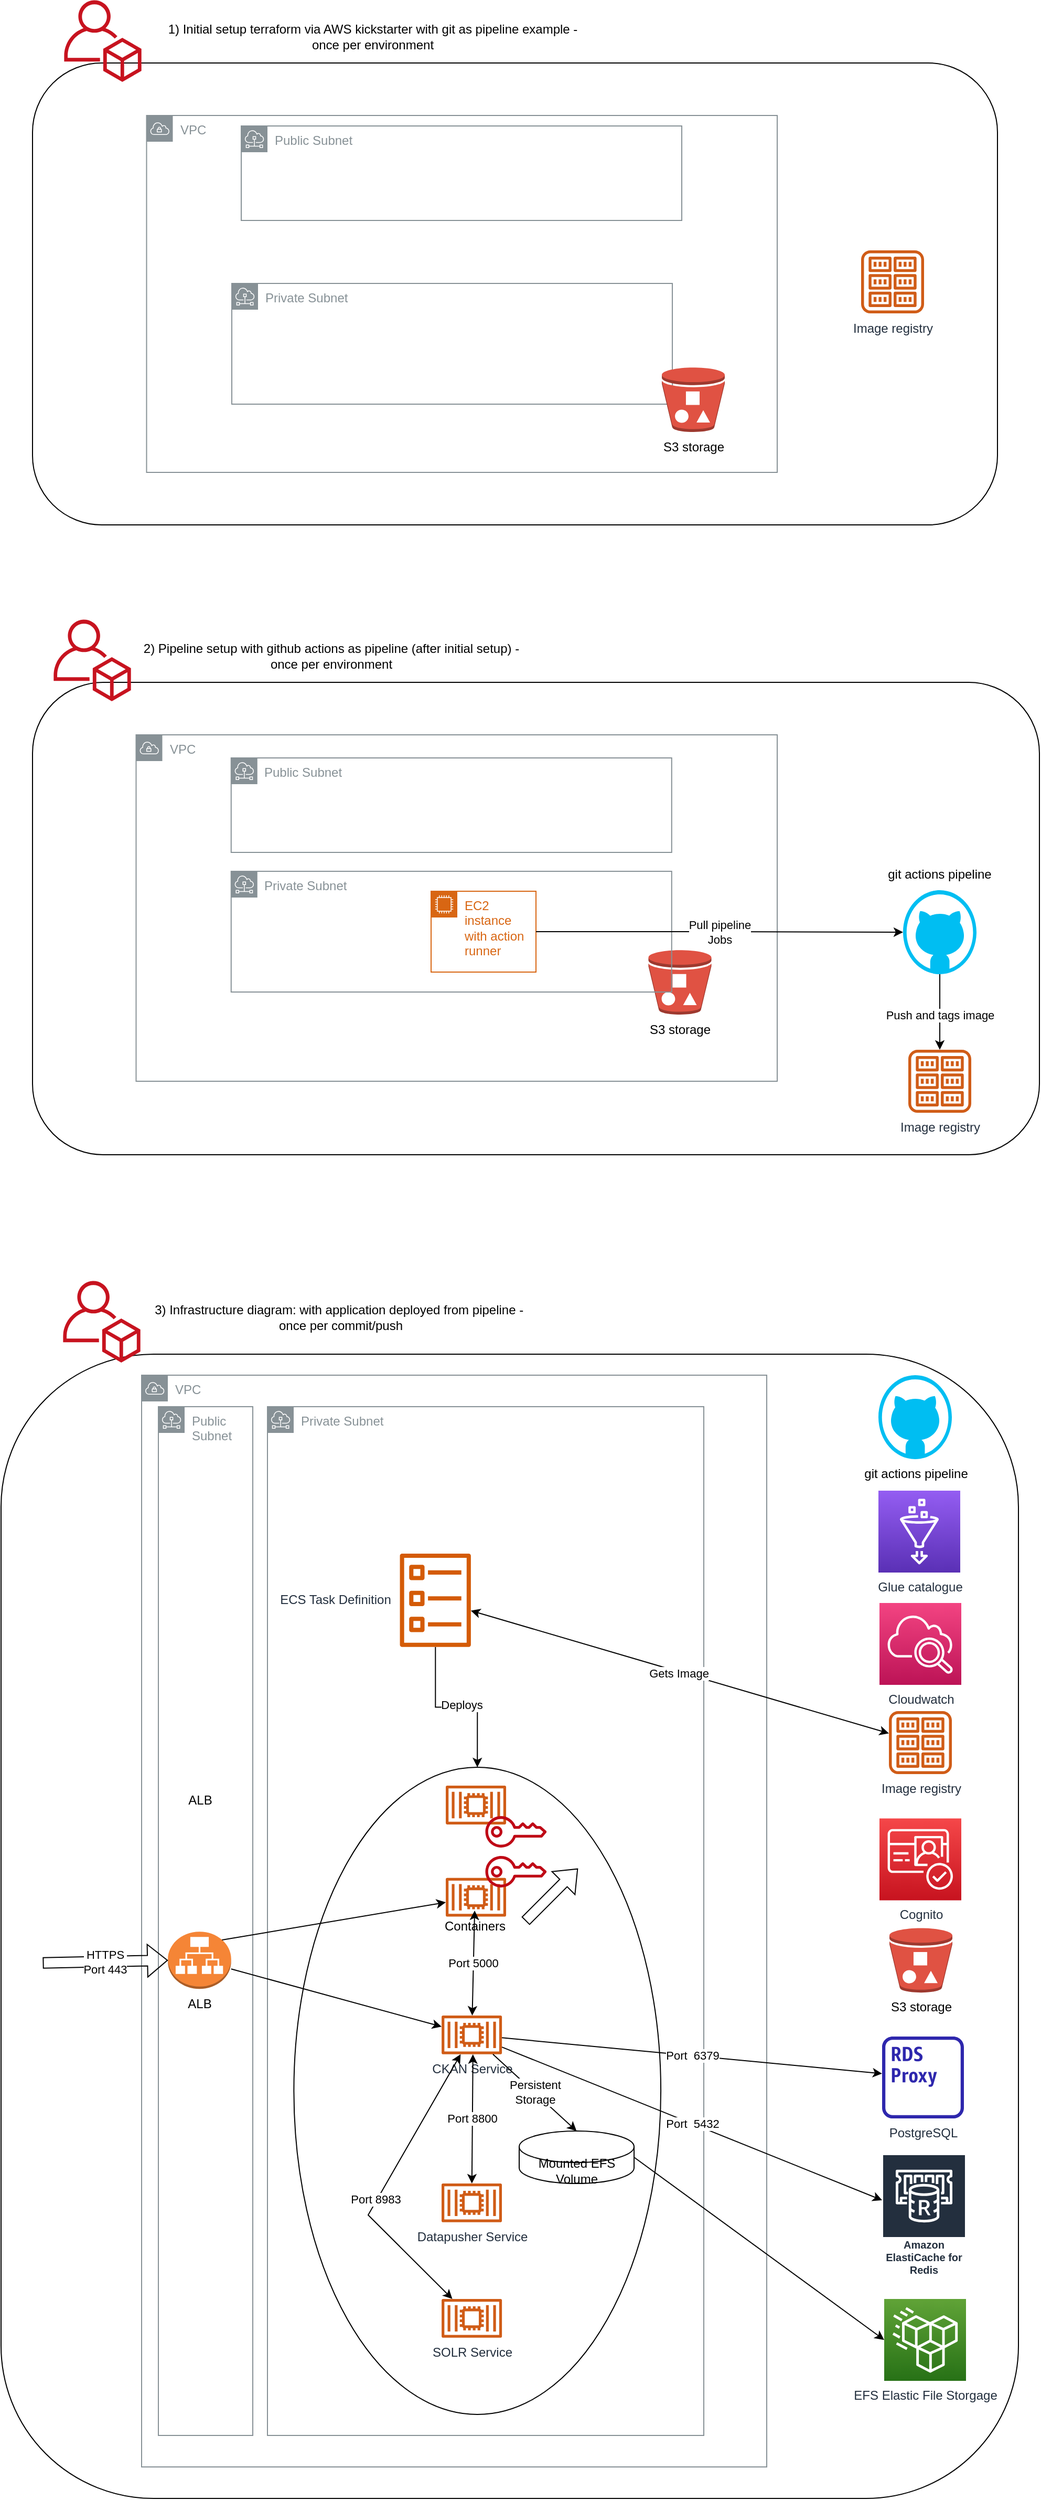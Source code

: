 <mxfile version="20.8.16" type="device"><diagram id="UKVKjQGafTQHJHvUZjck" name="Page-1"><mxGraphModel dx="1925" dy="-181" grid="1" gridSize="10" guides="1" tooltips="1" connect="1" arrows="1" fold="1" page="1" pageScale="1" pageWidth="827" pageHeight="1169" math="0" shadow="0"><root><mxCell id="0"/><mxCell id="1" parent="0"/><mxCell id="g8rH4EkA8KBLHQ5sOCpe-140" value="" style="rounded=1;whiteSpace=wrap;html=1;" parent="1" vertex="1"><mxGeometry x="-80" y="3270" width="970" height="1090" as="geometry"/></mxCell><mxCell id="g8rH4EkA8KBLHQ5sOCpe-142" value="VPC" style="outlineConnect=0;gradientColor=none;html=1;whiteSpace=wrap;fontSize=12;fontStyle=0;shape=mxgraph.aws4.group;grIcon=mxgraph.aws4.group_vpc;strokeColor=#879196;fillColor=none;verticalAlign=top;align=left;spacingLeft=30;fontColor=#879196;dashed=0;" parent="1" vertex="1"><mxGeometry x="54" y="3290" width="596" height="1040" as="geometry"/></mxCell><mxCell id="CTKU7yy561mAj6MS5eYu-11" value="Private Subnet" style="outlineConnect=0;gradientColor=none;html=1;whiteSpace=wrap;fontSize=12;fontStyle=0;shape=mxgraph.aws4.group;grIcon=mxgraph.aws4.group_subnet;strokeColor=#879196;fillColor=none;verticalAlign=top;align=left;spacingLeft=30;fontColor=#879196;dashed=0;" parent="1" vertex="1"><mxGeometry x="174" y="3320" width="416" height="980" as="geometry"/></mxCell><mxCell id="g8rH4EkA8KBLHQ5sOCpe-112" value="" style="rounded=1;whiteSpace=wrap;html=1;" parent="1" vertex="1"><mxGeometry x="-50" y="2040" width="920" height="440" as="geometry"/></mxCell><mxCell id="g8rH4EkA8KBLHQ5sOCpe-113" value="" style="outlineConnect=0;fontColor=#232F3E;gradientColor=none;fillColor=#C7131F;strokeColor=none;dashed=0;verticalLabelPosition=bottom;verticalAlign=top;align=center;html=1;fontSize=12;fontStyle=0;aspect=fixed;pointerEvents=1;shape=mxgraph.aws4.organizations_account;" parent="1" vertex="1"><mxGeometry x="-20" y="1980" width="74" height="78" as="geometry"/></mxCell><mxCell id="g8rH4EkA8KBLHQ5sOCpe-114" value="VPC" style="outlineConnect=0;gradientColor=none;html=1;whiteSpace=wrap;fontSize=12;fontStyle=0;shape=mxgraph.aws4.group;grIcon=mxgraph.aws4.group_vpc;strokeColor=#879196;fillColor=none;verticalAlign=top;align=left;spacingLeft=30;fontColor=#879196;dashed=0;" parent="1" vertex="1"><mxGeometry x="58.75" y="2090" width="601.25" height="340" as="geometry"/></mxCell><mxCell id="g8rH4EkA8KBLHQ5sOCpe-116" value="1) Initial setup terraform via AWS kickstarter with git as pipeline example - &lt;br&gt;once per environment" style="text;html=1;strokeColor=none;fillColor=none;align=center;verticalAlign=middle;whiteSpace=wrap;rounded=0;" parent="1" vertex="1"><mxGeometry x="58.75" y="1995" width="431.25" height="40" as="geometry"/></mxCell><mxCell id="g8rH4EkA8KBLHQ5sOCpe-129" value="Image registry" style="outlineConnect=0;fontColor=#232F3E;gradientColor=none;fillColor=#D05C17;strokeColor=none;dashed=0;verticalLabelPosition=bottom;verticalAlign=top;align=center;html=1;fontSize=12;fontStyle=0;aspect=fixed;pointerEvents=1;shape=mxgraph.aws4.registry;" parent="1" vertex="1"><mxGeometry x="740" y="2218.5" width="60" height="60" as="geometry"/></mxCell><mxCell id="g8rH4EkA8KBLHQ5sOCpe-131" value="Private Subnet" style="outlineConnect=0;gradientColor=none;html=1;whiteSpace=wrap;fontSize=12;fontStyle=0;shape=mxgraph.aws4.group;grIcon=mxgraph.aws4.group_subnet;strokeColor=#879196;fillColor=none;verticalAlign=top;align=left;spacingLeft=30;fontColor=#879196;dashed=0;" parent="1" vertex="1"><mxGeometry x="140" y="2250" width="420" height="115" as="geometry"/></mxCell><mxCell id="g8rH4EkA8KBLHQ5sOCpe-141" value="" style="outlineConnect=0;fontColor=#232F3E;gradientColor=none;fillColor=#C7131F;strokeColor=none;dashed=0;verticalLabelPosition=bottom;verticalAlign=top;align=center;html=1;fontSize=12;fontStyle=0;aspect=fixed;pointerEvents=1;shape=mxgraph.aws4.organizations_account;" parent="1" vertex="1"><mxGeometry x="-21" y="3200" width="74" height="78" as="geometry"/></mxCell><mxCell id="g8rH4EkA8KBLHQ5sOCpe-144" value="3) Infrastructure diagram: with application deployed from pipeline -&amp;nbsp;&lt;br&gt;once per commit/push" style="text;html=1;strokeColor=none;fillColor=none;align=center;verticalAlign=middle;whiteSpace=wrap;rounded=0;" parent="1" vertex="1"><mxGeometry x="57.75" y="3215" width="372" height="40" as="geometry"/></mxCell><mxCell id="g8rH4EkA8KBLHQ5sOCpe-157" value="Image registry" style="outlineConnect=0;fontColor=#232F3E;gradientColor=none;fillColor=#D05C17;strokeColor=none;dashed=0;verticalLabelPosition=bottom;verticalAlign=top;align=center;html=1;fontSize=12;fontStyle=0;aspect=fixed;pointerEvents=1;shape=mxgraph.aws4.registry;" parent="1" vertex="1"><mxGeometry x="766.5" y="3610" width="60" height="60" as="geometry"/></mxCell><mxCell id="CTKU7yy561mAj6MS5eYu-2" value="S3 storage" style="outlineConnect=0;dashed=0;verticalLabelPosition=bottom;verticalAlign=top;align=center;html=1;shape=mxgraph.aws3.bucket_with_objects;fillColor=#E05243;gradientColor=none;" parent="1" vertex="1"><mxGeometry x="550" y="2330" width="60" height="61.5" as="geometry"/></mxCell><mxCell id="CTKU7yy561mAj6MS5eYu-4" value="git actions pipeline" style="verticalLabelPosition=bottom;html=1;verticalAlign=top;align=center;strokeColor=none;fillColor=#00BEF2;shape=mxgraph.azure.github_code;pointerEvents=1;" parent="1" vertex="1"><mxGeometry x="756.5" y="3290" width="70" height="80" as="geometry"/></mxCell><mxCell id="YqSkqgb6PbibDeDLELc8-1" value="Public Subnet" style="outlineConnect=0;gradientColor=none;html=1;whiteSpace=wrap;fontSize=12;fontStyle=0;shape=mxgraph.aws4.group;grIcon=mxgraph.aws4.group_subnet;strokeColor=#879196;fillColor=none;verticalAlign=top;align=left;spacingLeft=30;fontColor=#879196;dashed=0;" parent="1" vertex="1"><mxGeometry x="149" y="2100" width="420" height="90" as="geometry"/></mxCell><mxCell id="YqSkqgb6PbibDeDLELc8-3" value="Public Subnet" style="outlineConnect=0;gradientColor=none;html=1;whiteSpace=wrap;fontSize=12;fontStyle=0;shape=mxgraph.aws4.group;grIcon=mxgraph.aws4.group_subnet;strokeColor=#879196;fillColor=none;verticalAlign=top;align=left;spacingLeft=30;fontColor=#879196;dashed=0;" parent="1" vertex="1"><mxGeometry x="70" y="3320" width="90" height="980" as="geometry"/></mxCell><mxCell id="g8rH4EkA8KBLHQ5sOCpe-132" value="" style="rounded=1;whiteSpace=wrap;html=1;" parent="1" vertex="1"><mxGeometry x="-50" y="2630" width="960" height="450" as="geometry"/></mxCell><mxCell id="g8rH4EkA8KBLHQ5sOCpe-133" value="" style="outlineConnect=0;fontColor=#232F3E;gradientColor=none;fillColor=#C7131F;strokeColor=none;dashed=0;verticalLabelPosition=bottom;verticalAlign=top;align=center;html=1;fontSize=12;fontStyle=0;aspect=fixed;pointerEvents=1;shape=mxgraph.aws4.organizations_account;" parent="1" vertex="1"><mxGeometry x="-30" y="2570" width="74" height="78" as="geometry"/></mxCell><mxCell id="g8rH4EkA8KBLHQ5sOCpe-134" value="VPC" style="outlineConnect=0;gradientColor=none;html=1;whiteSpace=wrap;fontSize=12;fontStyle=0;shape=mxgraph.aws4.group;grIcon=mxgraph.aws4.group_vpc;strokeColor=#879196;fillColor=none;verticalAlign=top;align=left;spacingLeft=30;fontColor=#879196;dashed=0;" parent="1" vertex="1"><mxGeometry x="48.75" y="2680" width="611.25" height="330" as="geometry"/></mxCell><mxCell id="g8rH4EkA8KBLHQ5sOCpe-136" value="2) Pipeline setup with github actions as pipeline (after initial setup) - once per environment" style="text;html=1;strokeColor=none;fillColor=none;align=center;verticalAlign=middle;whiteSpace=wrap;rounded=0;" parent="1" vertex="1"><mxGeometry x="48.75" y="2585" width="372" height="40" as="geometry"/></mxCell><mxCell id="g8rH4EkA8KBLHQ5sOCpe-137" value="Image registry" style="outlineConnect=0;fontColor=#232F3E;gradientColor=none;fillColor=#D05C17;strokeColor=none;dashed=0;verticalLabelPosition=bottom;verticalAlign=top;align=center;html=1;fontSize=12;fontStyle=0;aspect=fixed;pointerEvents=1;shape=mxgraph.aws4.registry;" parent="1" vertex="1"><mxGeometry x="785" y="2980" width="60" height="60" as="geometry"/></mxCell><mxCell id="CTKU7yy561mAj6MS5eYu-1" value="S3 storage&lt;br&gt;" style="outlineConnect=0;dashed=0;verticalLabelPosition=bottom;verticalAlign=top;align=center;html=1;shape=mxgraph.aws3.bucket_with_objects;fillColor=#E05243;gradientColor=none;" parent="1" vertex="1"><mxGeometry x="537.25" y="2885" width="60" height="61.5" as="geometry"/></mxCell><mxCell id="VrpLkeHjdsfCuYY-PFrD-32" value="" style="edgeStyle=orthogonalEdgeStyle;rounded=0;orthogonalLoop=1;jettySize=auto;html=1;" parent="1" source="CTKU7yy561mAj6MS5eYu-3" target="g8rH4EkA8KBLHQ5sOCpe-137" edge="1"><mxGeometry relative="1" as="geometry"/></mxCell><mxCell id="VrpLkeHjdsfCuYY-PFrD-33" value="Push and tags image" style="edgeLabel;html=1;align=center;verticalAlign=middle;resizable=0;points=[];" parent="VrpLkeHjdsfCuYY-PFrD-32" vertex="1" connectable="0"><mxGeometry x="-0.133" y="1" relative="1" as="geometry"><mxPoint x="-1" y="8" as="offset"/></mxGeometry></mxCell><mxCell id="CTKU7yy561mAj6MS5eYu-3" value="" style="verticalLabelPosition=bottom;html=1;verticalAlign=top;align=center;strokeColor=none;fillColor=#00BEF2;shape=mxgraph.azure.github_code;pointerEvents=1;" parent="1" vertex="1"><mxGeometry x="780" y="2828" width="70" height="80" as="geometry"/></mxCell><mxCell id="CTKU7yy561mAj6MS5eYu-6" value="Private Subnet" style="outlineConnect=0;gradientColor=none;html=1;whiteSpace=wrap;fontSize=12;fontStyle=0;shape=mxgraph.aws4.group;grIcon=mxgraph.aws4.group_subnet;strokeColor=#879196;fillColor=none;verticalAlign=top;align=left;spacingLeft=30;fontColor=#879196;dashed=0;" parent="1" vertex="1"><mxGeometry x="139.38" y="2810" width="420" height="115" as="geometry"/></mxCell><mxCell id="CTKU7yy561mAj6MS5eYu-7" value="EC2 instance with action runner" style="points=[[0,0],[0.25,0],[0.5,0],[0.75,0],[1,0],[1,0.25],[1,0.5],[1,0.75],[1,1],[0.75,1],[0.5,1],[0.25,1],[0,1],[0,0.75],[0,0.5],[0,0.25]];outlineConnect=0;gradientColor=none;html=1;whiteSpace=wrap;fontSize=12;fontStyle=0;shape=mxgraph.aws4.group;grIcon=mxgraph.aws4.group_ec2_instance_contents;strokeColor=#D86613;fillColor=none;verticalAlign=top;align=left;spacingLeft=30;fontColor=#D86613;dashed=0;" parent="1" vertex="1"><mxGeometry x="330" y="2829" width="100" height="77" as="geometry"/></mxCell><mxCell id="BPsSo_sUfpMOj6-DQWWi-1" value="" style="endArrow=classic;html=1;rounded=0;edgeStyle=orthogonalEdgeStyle;entryX=0;entryY=0.5;entryDx=0;entryDy=0;entryPerimeter=0;exitX=1;exitY=0.5;exitDx=0;exitDy=0;" parent="1" source="CTKU7yy561mAj6MS5eYu-7" target="CTKU7yy561mAj6MS5eYu-3" edge="1"><mxGeometry x="-30" y="2570" as="geometry"><mxPoint x="430" y="2770" as="sourcePoint"/><mxPoint x="530" y="2770" as="targetPoint"/></mxGeometry></mxCell><mxCell id="BPsSo_sUfpMOj6-DQWWi-2" value="Pull pipeline&lt;br&gt;Jobs" style="edgeLabel;resizable=0;html=1;align=center;verticalAlign=middle;" parent="BPsSo_sUfpMOj6-DQWWi-1" connectable="0" vertex="1"><mxGeometry relative="1" as="geometry"/></mxCell><mxCell id="YqSkqgb6PbibDeDLELc8-2" value="Public Subnet" style="outlineConnect=0;gradientColor=none;html=1;whiteSpace=wrap;fontSize=12;fontStyle=0;shape=mxgraph.aws4.group;grIcon=mxgraph.aws4.group_subnet;strokeColor=#879196;fillColor=none;verticalAlign=top;align=left;spacingLeft=30;fontColor=#879196;dashed=0;" parent="1" vertex="1"><mxGeometry x="139.38" y="2702" width="420" height="90" as="geometry"/></mxCell><mxCell id="VrpLkeHjdsfCuYY-PFrD-17" value="Cognito" style="sketch=0;points=[[0,0,0],[0.25,0,0],[0.5,0,0],[0.75,0,0],[1,0,0],[0,1,0],[0.25,1,0],[0.5,1,0],[0.75,1,0],[1,1,0],[0,0.25,0],[0,0.5,0],[0,0.75,0],[1,0.25,0],[1,0.5,0],[1,0.75,0]];outlineConnect=0;fontColor=#232F3E;gradientColor=#F54749;gradientDirection=north;fillColor=#C7131F;strokeColor=#ffffff;dashed=0;verticalLabelPosition=bottom;verticalAlign=top;align=center;html=1;fontSize=12;fontStyle=0;aspect=fixed;shape=mxgraph.aws4.resourceIcon;resIcon=mxgraph.aws4.cognito;" parent="1" vertex="1"><mxGeometry x="757.5" y="3712.22" width="78" height="78" as="geometry"/></mxCell><mxCell id="VrpLkeHjdsfCuYY-PFrD-26" style="edgeStyle=orthogonalEdgeStyle;rounded=0;orthogonalLoop=1;jettySize=auto;html=1;" parent="1" source="VrpLkeHjdsfCuYY-PFrD-19" target="VrpLkeHjdsfCuYY-PFrD-7" edge="1"><mxGeometry relative="1" as="geometry"/></mxCell><mxCell id="VrpLkeHjdsfCuYY-PFrD-27" value="Deploys" style="edgeLabel;html=1;align=center;verticalAlign=middle;resizable=0;points=[];" parent="VrpLkeHjdsfCuYY-PFrD-26" vertex="1" connectable="0"><mxGeometry x="0.051" y="2" relative="1" as="geometry"><mxPoint as="offset"/></mxGeometry></mxCell><mxCell id="VrpLkeHjdsfCuYY-PFrD-19" value="" style="sketch=0;outlineConnect=0;fontColor=#232F3E;gradientColor=none;fillColor=#D45B07;strokeColor=none;dashed=0;verticalLabelPosition=bottom;verticalAlign=top;align=center;html=1;fontSize=12;fontStyle=0;aspect=fixed;pointerEvents=1;shape=mxgraph.aws4.ecs_task;" parent="1" vertex="1"><mxGeometry x="299.86" y="3460" width="68.5" height="88.86" as="geometry"/></mxCell><mxCell id="VrpLkeHjdsfCuYY-PFrD-22" value="" style="endArrow=classic;startArrow=classic;html=1;rounded=0;" parent="1" source="VrpLkeHjdsfCuYY-PFrD-19" target="g8rH4EkA8KBLHQ5sOCpe-157" edge="1"><mxGeometry width="50" height="50" relative="1" as="geometry"><mxPoint x="120" y="3660" as="sourcePoint"/><mxPoint x="170" y="3610" as="targetPoint"/><Array as="points"/></mxGeometry></mxCell><mxCell id="VrpLkeHjdsfCuYY-PFrD-23" value="Gets Image" style="edgeLabel;html=1;align=center;verticalAlign=middle;resizable=0;points=[];" parent="VrpLkeHjdsfCuYY-PFrD-22" vertex="1" connectable="0"><mxGeometry x="-0.005" y="-1" relative="1" as="geometry"><mxPoint as="offset"/></mxGeometry></mxCell><mxCell id="VrpLkeHjdsfCuYY-PFrD-28" value="&lt;span style=&quot;color: rgb(35 , 47 , 62)&quot;&gt;ECS Task Definition&lt;/span&gt;" style="text;html=1;strokeColor=none;fillColor=none;align=center;verticalAlign=middle;whiteSpace=wrap;rounded=0;" parent="1" vertex="1"><mxGeometry x="174" y="3489.43" width="130" height="30" as="geometry"/></mxCell><mxCell id="VrpLkeHjdsfCuYY-PFrD-14" value="S3 storage&lt;br&gt;" style="outlineConnect=0;dashed=0;verticalLabelPosition=bottom;verticalAlign=top;align=center;html=1;shape=mxgraph.aws3.bucket_with_objects;fillColor=#E05243;gradientColor=none;" parent="1" vertex="1"><mxGeometry x="767" y="3816.59" width="60" height="61.5" as="geometry"/></mxCell><mxCell id="VrpLkeHjdsfCuYY-PFrD-34" value="&lt;span&gt;git actions pipeline&lt;/span&gt;" style="text;html=1;strokeColor=none;fillColor=none;align=center;verticalAlign=middle;whiteSpace=wrap;rounded=0;" parent="1" vertex="1"><mxGeometry x="740" y="2798" width="150" height="30" as="geometry"/></mxCell><mxCell id="VrpLkeHjdsfCuYY-PFrD-10" value="Cloudwatch" style="sketch=0;points=[[0,0,0],[0.25,0,0],[0.5,0,0],[0.75,0,0],[1,0,0],[0,1,0],[0.25,1,0],[0.5,1,0],[0.75,1,0],[1,1,0],[0,0.25,0],[0,0.5,0],[0,0.75,0],[1,0.25,0],[1,0.5,0],[1,0.75,0]];points=[[0,0,0],[0.25,0,0],[0.5,0,0],[0.75,0,0],[1,0,0],[0,1,0],[0.25,1,0],[0.5,1,0],[0.75,1,0],[1,1,0],[0,0.25,0],[0,0.5,0],[0,0.75,0],[1,0.25,0],[1,0.5,0],[1,0.75,0]];outlineConnect=0;fontColor=#232F3E;gradientColor=#F34482;gradientDirection=north;fillColor=#BC1356;strokeColor=#ffffff;dashed=0;verticalLabelPosition=bottom;verticalAlign=top;align=center;html=1;fontSize=12;fontStyle=0;aspect=fixed;shape=mxgraph.aws4.resourceIcon;resIcon=mxgraph.aws4.cloudwatch_2;" parent="1" vertex="1"><mxGeometry x="757.5" y="3507" width="78" height="78" as="geometry"/></mxCell><mxCell id="6HA_nTsKr4BqNWjhQba4-1" value="Glue catalogue" style="sketch=0;points=[[0,0,0],[0.25,0,0],[0.5,0,0],[0.75,0,0],[1,0,0],[0,1,0],[0.25,1,0],[0.5,1,0],[0.75,1,0],[1,1,0],[0,0.25,0],[0,0.5,0],[0,0.75,0],[1,0.25,0],[1,0.5,0],[1,0.75,0]];outlineConnect=0;fontColor=#232F3E;gradientColor=#945DF2;gradientDirection=north;fillColor=#5A30B5;strokeColor=#ffffff;dashed=0;verticalLabelPosition=bottom;verticalAlign=top;align=center;html=1;fontSize=12;fontStyle=0;aspect=fixed;shape=mxgraph.aws4.resourceIcon;resIcon=mxgraph.aws4.glue;" parent="1" vertex="1"><mxGeometry x="756.5" y="3400" width="78" height="78" as="geometry"/></mxCell><mxCell id="VrpLkeHjdsfCuYY-PFrD-13" value="ALB" style="text;html=1;strokeColor=none;fillColor=none;align=center;verticalAlign=middle;whiteSpace=wrap;rounded=0;" parent="1" vertex="1"><mxGeometry x="80" y="3680" width="60" height="30" as="geometry"/></mxCell><mxCell id="g8rH4EkA8KBLHQ5sOCpe-147" value="" style="group" parent="1" vertex="1" connectable="0"><mxGeometry x="229.04" y="3590" width="355.96" height="690" as="geometry"/></mxCell><mxCell id="VrpLkeHjdsfCuYY-PFrD-7" value="" style="ellipse;whiteSpace=wrap;html=1;" parent="g8rH4EkA8KBLHQ5sOCpe-147" vertex="1"><mxGeometry x="-29.86" y="73.5" width="349.86" height="616.5" as="geometry"/></mxCell><mxCell id="g8rH4EkA8KBLHQ5sOCpe-148" value="" style="outlineConnect=0;fontColor=#232F3E;gradientColor=none;fillColor=#D05C17;strokeColor=none;dashed=0;verticalLabelPosition=bottom;verticalAlign=top;align=center;html=1;fontSize=12;fontStyle=0;aspect=fixed;pointerEvents=1;shape=mxgraph.aws4.container_2;" parent="g8rH4EkA8KBLHQ5sOCpe-147" vertex="1"><mxGeometry x="114.919" y="178.876" width="57.602" height="36.925" as="geometry"/></mxCell><mxCell id="g8rH4EkA8KBLHQ5sOCpe-151" value="" style="outlineConnect=0;fontColor=#232F3E;gradientColor=none;fillColor=#D05C17;strokeColor=none;dashed=0;verticalLabelPosition=bottom;verticalAlign=top;align=center;html=1;fontSize=12;fontStyle=0;aspect=fixed;pointerEvents=1;shape=mxgraph.aws4.container_2;" parent="g8rH4EkA8KBLHQ5sOCpe-147" vertex="1"><mxGeometry x="114.922" y="91.046" width="57.602" height="36.925" as="geometry"/></mxCell><mxCell id="VrpLkeHjdsfCuYY-PFrD-8" value="" style="sketch=0;outlineConnect=0;fontColor=#232F3E;gradientColor=none;fillColor=#BF0816;strokeColor=none;dashed=0;verticalLabelPosition=bottom;verticalAlign=top;align=center;html=1;fontSize=12;fontStyle=0;aspect=fixed;pointerEvents=1;shape=mxgraph.aws4.addon;" parent="g8rH4EkA8KBLHQ5sOCpe-147" vertex="1"><mxGeometry x="152.71" y="120" width="58.5" height="30" as="geometry"/></mxCell><mxCell id="VrpLkeHjdsfCuYY-PFrD-9" value="" style="sketch=0;outlineConnect=0;fontColor=#232F3E;gradientColor=none;fillColor=#BF0816;strokeColor=none;dashed=0;verticalLabelPosition=bottom;verticalAlign=top;align=center;html=1;fontSize=12;fontStyle=0;aspect=fixed;pointerEvents=1;shape=mxgraph.aws4.addon;" parent="g8rH4EkA8KBLHQ5sOCpe-147" vertex="1"><mxGeometry x="152.71" y="158" width="58.5" height="30" as="geometry"/></mxCell><mxCell id="VrpLkeHjdsfCuYY-PFrD-16" value="Containers" style="text;html=1;strokeColor=none;fillColor=none;align=center;verticalAlign=middle;whiteSpace=wrap;rounded=0;" parent="g8rH4EkA8KBLHQ5sOCpe-147" vertex="1"><mxGeometry x="112.52" y="210" width="60" height="30" as="geometry"/></mxCell><mxCell id="DLwGghxXqYYykMFAALjz-3" value="CKAN Service" style="outlineConnect=0;fontColor=#232F3E;gradientColor=none;fillColor=#D05C17;strokeColor=none;dashed=0;verticalLabelPosition=bottom;verticalAlign=top;align=center;html=1;fontSize=12;fontStyle=0;aspect=fixed;pointerEvents=1;shape=mxgraph.aws4.container_2;" parent="g8rH4EkA8KBLHQ5sOCpe-147" vertex="1"><mxGeometry x="110.962" y="309.996" width="57.602" height="36.925" as="geometry"/></mxCell><mxCell id="DLwGghxXqYYykMFAALjz-9" value="Datapusher Service" style="outlineConnect=0;fontColor=#232F3E;gradientColor=none;fillColor=#D05C17;strokeColor=none;dashed=0;verticalLabelPosition=bottom;verticalAlign=top;align=center;html=1;fontSize=12;fontStyle=0;aspect=fixed;pointerEvents=1;shape=mxgraph.aws4.container_2;" parent="g8rH4EkA8KBLHQ5sOCpe-147" vertex="1"><mxGeometry x="110.912" y="469.996" width="57.602" height="36.925" as="geometry"/></mxCell><mxCell id="DLwGghxXqYYykMFAALjz-8" value="SOLR Service" style="outlineConnect=0;fontColor=#232F3E;gradientColor=none;fillColor=#D05C17;strokeColor=none;dashed=0;verticalLabelPosition=bottom;verticalAlign=top;align=center;html=1;fontSize=12;fontStyle=0;aspect=fixed;pointerEvents=1;shape=mxgraph.aws4.container_2;" parent="g8rH4EkA8KBLHQ5sOCpe-147" vertex="1"><mxGeometry x="110.962" y="579.996" width="57.602" height="36.925" as="geometry"/></mxCell><mxCell id="DLwGghxXqYYykMFAALjz-12" value="Mounted EFS Volume&lt;br&gt;" style="shape=cylinder3;whiteSpace=wrap;html=1;boundedLbl=1;backgroundOutline=1;size=15;" parent="g8rH4EkA8KBLHQ5sOCpe-147" vertex="1"><mxGeometry x="184.96" y="420" width="109.52" height="50" as="geometry"/></mxCell><mxCell id="DLwGghxXqYYykMFAALjz-14" value="Persistent&lt;br&gt;Storage" style="endArrow=classic;html=1;entryX=0.5;entryY=0;entryDx=0;entryDy=0;entryPerimeter=0;" parent="g8rH4EkA8KBLHQ5sOCpe-147" source="DLwGghxXqYYykMFAALjz-3" target="DLwGghxXqYYykMFAALjz-12" edge="1"><mxGeometry width="50" height="50" relative="1" as="geometry"><mxPoint x="-79.037" y="159.475" as="sourcePoint"/><mxPoint x="124.968" y="124.445" as="targetPoint"/></mxGeometry></mxCell><mxCell id="MZRvc6fFx3M3kslah-Y5-5" value="Port 5000" style="endArrow=classic;startArrow=classic;html=1;rounded=0;exitX=0.5;exitY=0;exitDx=0;exitDy=0;" parent="g8rH4EkA8KBLHQ5sOCpe-147" source="VrpLkeHjdsfCuYY-PFrD-16" target="DLwGghxXqYYykMFAALjz-3" edge="1"><mxGeometry width="50" height="50" relative="1" as="geometry"><mxPoint x="170.96" y="210" as="sourcePoint"/><mxPoint x="220.96" y="160" as="targetPoint"/></mxGeometry></mxCell><mxCell id="tNjRuZnBJ18tdsIn833Z-1" value="" style="endArrow=classic;startArrow=classic;html=1;rounded=0;" edge="1" parent="g8rH4EkA8KBLHQ5sOCpe-147" source="DLwGghxXqYYykMFAALjz-3" target="DLwGghxXqYYykMFAALjz-8"><mxGeometry width="50" height="50" relative="1" as="geometry"><mxPoint x="152.71" y="456.92" as="sourcePoint"/><mxPoint x="150.382" y="556.916" as="targetPoint"/><Array as="points"><mxPoint x="40.96" y="500"/></Array></mxGeometry></mxCell><mxCell id="tNjRuZnBJ18tdsIn833Z-6" value="Port 8983" style="edgeLabel;html=1;align=center;verticalAlign=middle;resizable=0;points=[];" vertex="1" connectable="0" parent="tNjRuZnBJ18tdsIn833Z-1"><mxGeometry x="0.108" y="-2" relative="1" as="geometry"><mxPoint as="offset"/></mxGeometry></mxCell><mxCell id="tNjRuZnBJ18tdsIn833Z-11" value="Port 8800" style="endArrow=classic;startArrow=classic;html=1;rounded=0;exitX=0.5;exitY=0;exitDx=0;exitDy=0;" edge="1" parent="g8rH4EkA8KBLHQ5sOCpe-147" target="DLwGghxXqYYykMFAALjz-9"><mxGeometry width="50" height="50" relative="1" as="geometry"><mxPoint x="140.88" y="346.92" as="sourcePoint"/><mxPoint x="138.552" y="446.916" as="targetPoint"/></mxGeometry></mxCell><mxCell id="DLwGghxXqYYykMFAALjz-18" value="PostgreSQL" style="sketch=0;outlineConnect=0;fontColor=#232F3E;gradientColor=none;fillColor=#2E27AD;strokeColor=none;dashed=0;verticalLabelPosition=bottom;verticalAlign=top;align=center;html=1;fontSize=12;fontStyle=0;aspect=fixed;pointerEvents=1;shape=mxgraph.aws4.rds_proxy_alt;movable=1;resizable=1;rotatable=1;deletable=1;editable=1;locked=0;connectable=1;" parent="1" vertex="1"><mxGeometry x="760" y="3920" width="78" height="78" as="geometry"/></mxCell><mxCell id="DLwGghxXqYYykMFAALjz-19" value="Amazon ElastiCache for Redis" style="sketch=0;outlineConnect=0;fontColor=#232F3E;gradientColor=none;strokeColor=#ffffff;fillColor=#232F3E;dashed=0;verticalLabelPosition=middle;verticalAlign=bottom;align=center;html=1;whiteSpace=wrap;fontSize=10;fontStyle=1;spacing=3;shape=mxgraph.aws4.productIcon;prIcon=mxgraph.aws4.elasticache_for_redis;" parent="1" vertex="1"><mxGeometry x="760" y="4032" width="80" height="120" as="geometry"/></mxCell><mxCell id="DLwGghxXqYYykMFAALjz-21" value="EFS Elastic File Storgage" style="sketch=0;points=[[0,0,0],[0.25,0,0],[0.5,0,0],[0.75,0,0],[1,0,0],[0,1,0],[0.25,1,0],[0.5,1,0],[0.75,1,0],[1,1,0],[0,0.25,0],[0,0.5,0],[0,0.75,0],[1,0.25,0],[1,0.5,0],[1,0.75,0]];outlineConnect=0;fontColor=#232F3E;gradientColor=#60A337;gradientDirection=north;fillColor=#277116;strokeColor=#ffffff;dashed=0;verticalLabelPosition=bottom;verticalAlign=top;align=center;html=1;fontSize=12;fontStyle=0;aspect=fixed;shape=mxgraph.aws4.resourceIcon;resIcon=mxgraph.aws4.efs_standard;" parent="1" vertex="1"><mxGeometry x="762" y="4170" width="78" height="78" as="geometry"/></mxCell><mxCell id="DLwGghxXqYYykMFAALjz-22" value="" style="endArrow=classic;html=1;exitX=1;exitY=0.5;exitDx=0;exitDy=0;exitPerimeter=0;entryX=0;entryY=0.5;entryDx=0;entryDy=0;entryPerimeter=0;" parent="1" source="DLwGghxXqYYykMFAALjz-12" target="DLwGghxXqYYykMFAALjz-21" edge="1"><mxGeometry width="50" height="50" relative="1" as="geometry"><mxPoint x="150.003" y="3749.475" as="sourcePoint"/><mxPoint x="354.008" y="3714.445" as="targetPoint"/></mxGeometry></mxCell><mxCell id="DLwGghxXqYYykMFAALjz-23" value="Port&amp;nbsp; 6379" style="endArrow=classic;html=1;" parent="1" source="DLwGghxXqYYykMFAALjz-3" target="DLwGghxXqYYykMFAALjz-18" edge="1"><mxGeometry width="50" height="50" relative="1" as="geometry"><mxPoint x="160.003" y="3759.475" as="sourcePoint"/><mxPoint x="364.008" y="3724.445" as="targetPoint"/></mxGeometry></mxCell><mxCell id="DLwGghxXqYYykMFAALjz-25" value="Port&amp;nbsp; 5432" style="endArrow=classic;html=1;" parent="1" source="DLwGghxXqYYykMFAALjz-3" target="DLwGghxXqYYykMFAALjz-19" edge="1"><mxGeometry width="50" height="50" relative="1" as="geometry"><mxPoint x="408.997" y="3893.859" as="sourcePoint"/><mxPoint x="770" y="3961.674" as="targetPoint"/></mxGeometry></mxCell><mxCell id="DLwGghxXqYYykMFAALjz-26" value="ALB" style="outlineConnect=0;dashed=0;verticalLabelPosition=bottom;verticalAlign=top;align=center;html=1;shape=mxgraph.aws3.application_load_balancer;fillColor=#F58536;gradientColor=none;" parent="1" vertex="1"><mxGeometry x="79.11" y="3820.086" width="60.273" height="54.518" as="geometry"/></mxCell><mxCell id="DLwGghxXqYYykMFAALjz-28" value="" style="shape=flexArrow;endArrow=classic;html=1;rounded=0;" parent="1" edge="1"><mxGeometry width="50" height="50" relative="1" as="geometry"><mxPoint x="420" y="3810" as="sourcePoint"/><mxPoint x="470" y="3760" as="targetPoint"/></mxGeometry></mxCell><mxCell id="DLwGghxXqYYykMFAALjz-29" value="HTTPS&lt;br&gt;Port 443" style="shape=flexArrow;endArrow=classic;html=1;rounded=0;entryX=0;entryY=0.5;entryDx=0;entryDy=0;entryPerimeter=0;exitX=0.041;exitY=0.532;exitDx=0;exitDy=0;exitPerimeter=0;" parent="1" source="g8rH4EkA8KBLHQ5sOCpe-140" target="DLwGghxXqYYykMFAALjz-26" edge="1"><mxGeometry width="50" height="50" relative="1" as="geometry"><mxPoint x="10" y="3950" as="sourcePoint"/><mxPoint x="50" y="3900" as="targetPoint"/></mxGeometry></mxCell><mxCell id="MZRvc6fFx3M3kslah-Y5-2" value="" style="endArrow=classic;html=1;exitX=0.855;exitY=0.145;exitDx=0;exitDy=0;exitPerimeter=0;" parent="1" source="DLwGghxXqYYykMFAALjz-26" target="g8rH4EkA8KBLHQ5sOCpe-148" edge="1"><mxGeometry width="50" height="50" relative="1" as="geometry"><mxPoint x="150.003" y="3749.475" as="sourcePoint"/><mxPoint x="354.008" y="3714.445" as="targetPoint"/></mxGeometry></mxCell><mxCell id="MZRvc6fFx3M3kslah-Y5-3" value="" style="endArrow=classic;html=1;" parent="1" source="DLwGghxXqYYykMFAALjz-26" target="DLwGghxXqYYykMFAALjz-3" edge="1"><mxGeometry width="50" height="50" relative="1" as="geometry"><mxPoint x="149.383" y="3912.397" as="sourcePoint"/><mxPoint x="354.006" y="3811.515" as="targetPoint"/></mxGeometry></mxCell></root></mxGraphModel></diagram></mxfile>
